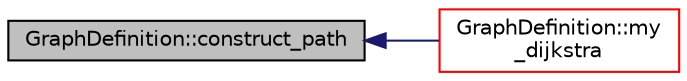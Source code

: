 digraph "GraphDefinition::construct_path"
{
  edge [fontname="Helvetica",fontsize="10",labelfontname="Helvetica",labelfontsize="10"];
  node [fontname="Helvetica",fontsize="10",shape=record];
  rankdir="LR";
  Node18 [label="GraphDefinition::construct_path",height=0.2,width=0.4,color="black", fillcolor="grey75", style="filled", fontcolor="black"];
  Node18 -> Node19 [dir="back",color="midnightblue",fontsize="10",style="solid",fontname="Helvetica"];
  Node19 [label="GraphDefinition::my\l_dijkstra",height=0.2,width=0.4,color="red", fillcolor="white", style="filled",URL="$classGraphDefinition.html#add1e17a19370022849bc5fa0a0a993c7"];
}
